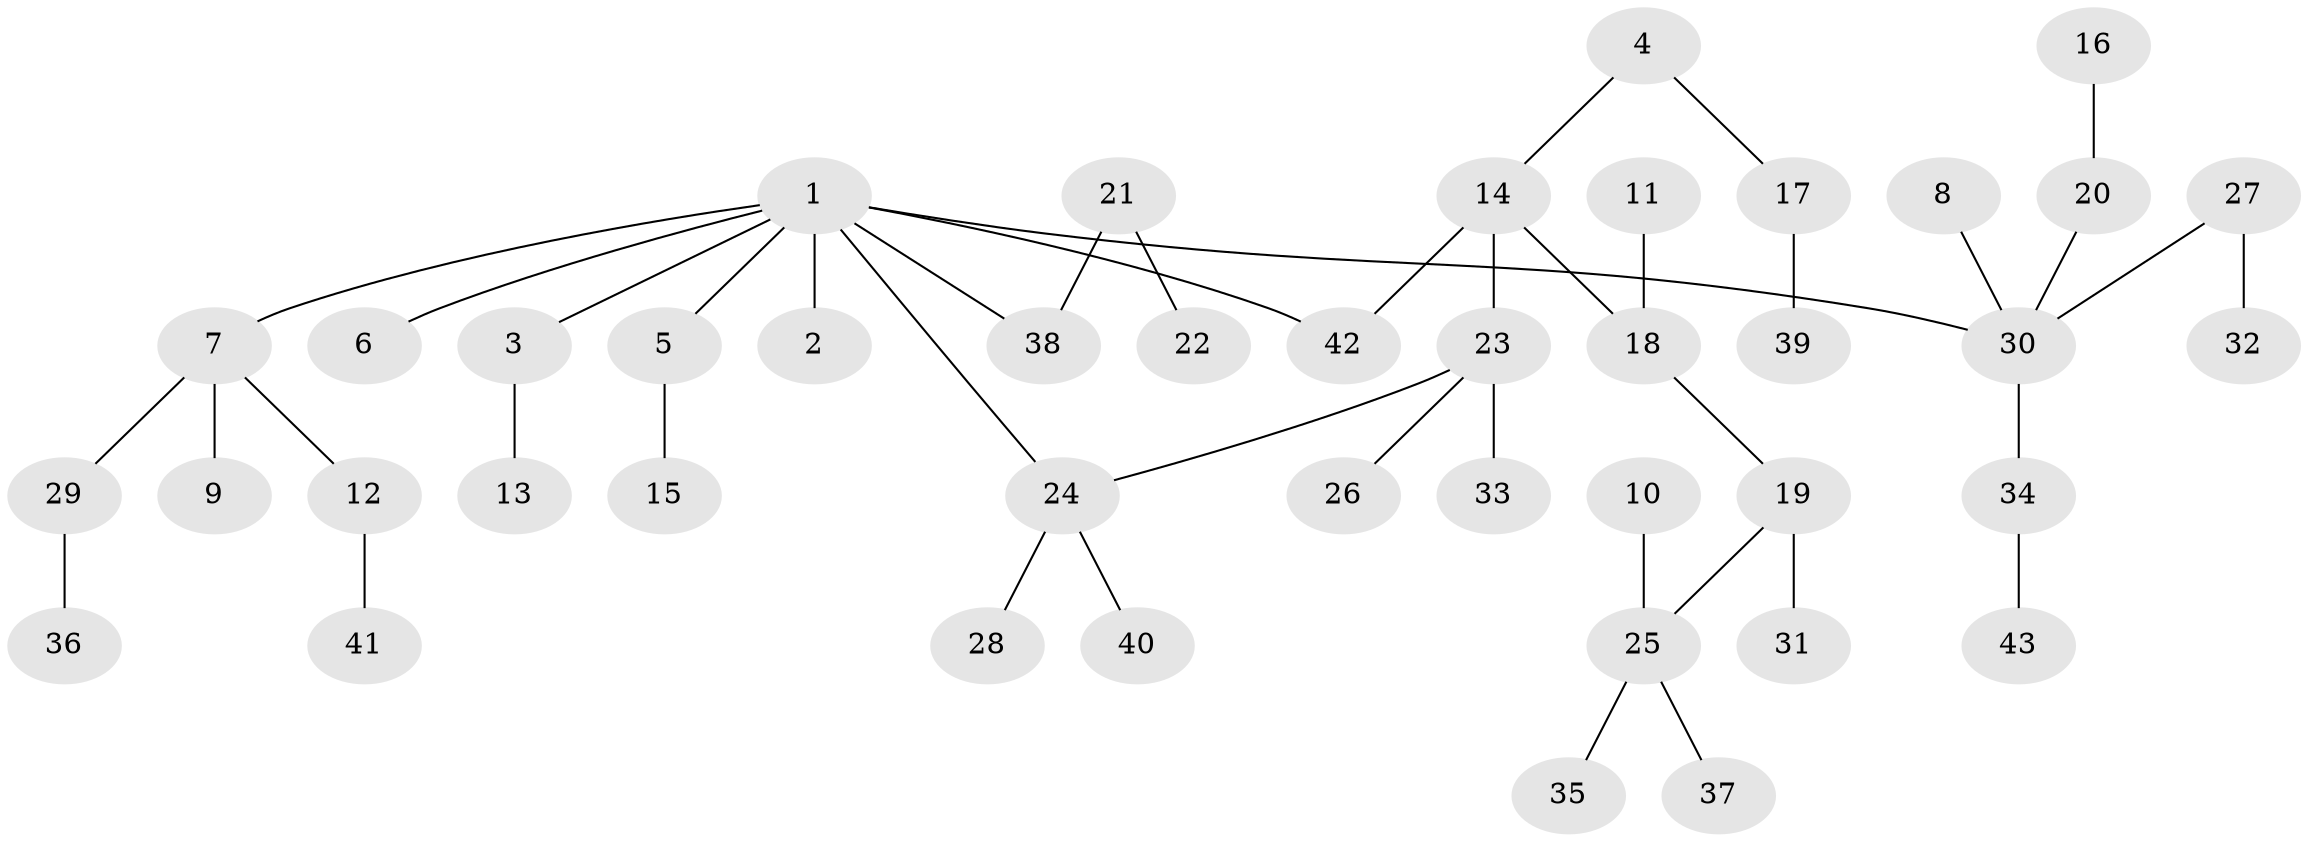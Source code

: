 // original degree distribution, {6: 0.023529411764705882, 1: 0.4588235294117647, 3: 0.18823529411764706, 4: 0.07058823529411765, 2: 0.24705882352941178, 5: 0.011764705882352941}
// Generated by graph-tools (version 1.1) at 2025/25/03/09/25 03:25:35]
// undirected, 43 vertices, 43 edges
graph export_dot {
graph [start="1"]
  node [color=gray90,style=filled];
  1;
  2;
  3;
  4;
  5;
  6;
  7;
  8;
  9;
  10;
  11;
  12;
  13;
  14;
  15;
  16;
  17;
  18;
  19;
  20;
  21;
  22;
  23;
  24;
  25;
  26;
  27;
  28;
  29;
  30;
  31;
  32;
  33;
  34;
  35;
  36;
  37;
  38;
  39;
  40;
  41;
  42;
  43;
  1 -- 2 [weight=1.0];
  1 -- 3 [weight=1.0];
  1 -- 5 [weight=1.0];
  1 -- 6 [weight=1.0];
  1 -- 7 [weight=1.0];
  1 -- 24 [weight=1.0];
  1 -- 30 [weight=1.0];
  1 -- 38 [weight=1.0];
  1 -- 42 [weight=1.0];
  3 -- 13 [weight=1.0];
  4 -- 14 [weight=1.0];
  4 -- 17 [weight=1.0];
  5 -- 15 [weight=1.0];
  7 -- 9 [weight=1.0];
  7 -- 12 [weight=1.0];
  7 -- 29 [weight=1.0];
  8 -- 30 [weight=1.0];
  10 -- 25 [weight=1.0];
  11 -- 18 [weight=1.0];
  12 -- 41 [weight=1.0];
  14 -- 18 [weight=1.0];
  14 -- 23 [weight=1.0];
  14 -- 42 [weight=1.0];
  16 -- 20 [weight=1.0];
  17 -- 39 [weight=1.0];
  18 -- 19 [weight=1.0];
  19 -- 25 [weight=1.0];
  19 -- 31 [weight=1.0];
  20 -- 30 [weight=1.0];
  21 -- 22 [weight=1.0];
  21 -- 38 [weight=1.0];
  23 -- 24 [weight=1.0];
  23 -- 26 [weight=1.0];
  23 -- 33 [weight=1.0];
  24 -- 28 [weight=1.0];
  24 -- 40 [weight=1.0];
  25 -- 35 [weight=1.0];
  25 -- 37 [weight=1.0];
  27 -- 30 [weight=1.0];
  27 -- 32 [weight=1.0];
  29 -- 36 [weight=1.0];
  30 -- 34 [weight=1.0];
  34 -- 43 [weight=1.0];
}
